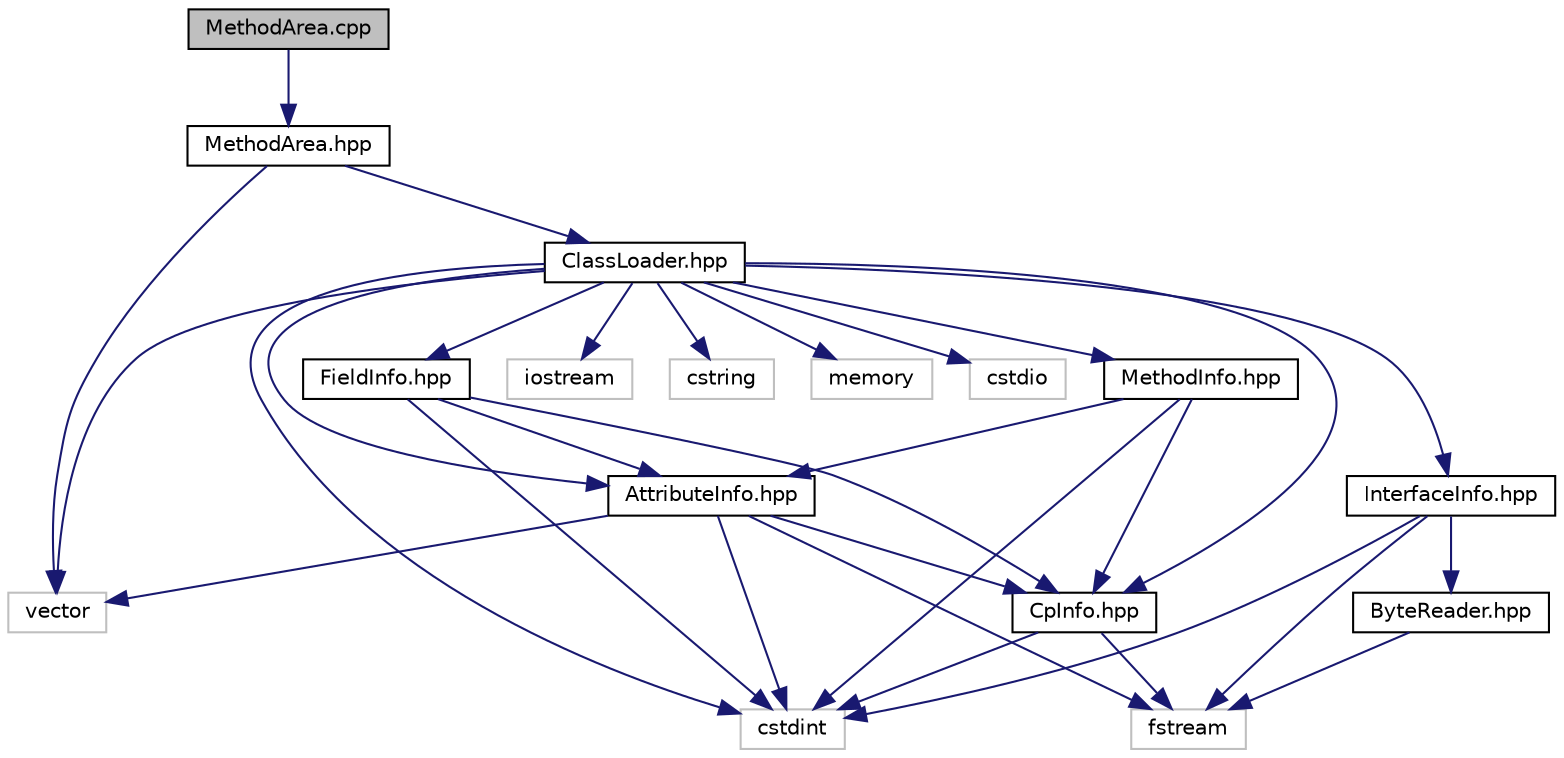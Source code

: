 digraph "MethodArea.cpp"
{
  edge [fontname="Helvetica",fontsize="10",labelfontname="Helvetica",labelfontsize="10"];
  node [fontname="Helvetica",fontsize="10",shape=record];
  Node1 [label="MethodArea.cpp",height=0.2,width=0.4,color="black", fillcolor="grey75", style="filled", fontcolor="black"];
  Node1 -> Node2 [color="midnightblue",fontsize="10",style="solid",fontname="Helvetica"];
  Node2 [label="MethodArea.hpp",height=0.2,width=0.4,color="black", fillcolor="white", style="filled",URL="$_method_area_8hpp.html",tooltip="Declarações do MethodArea, estrutura responsável por guardar todas as estruturas ClassLoader. "];
  Node2 -> Node3 [color="midnightblue",fontsize="10",style="solid",fontname="Helvetica"];
  Node3 [label="vector",height=0.2,width=0.4,color="grey75", fillcolor="white", style="filled"];
  Node2 -> Node4 [color="midnightblue",fontsize="10",style="solid",fontname="Helvetica"];
  Node4 [label="ClassLoader.hpp",height=0.2,width=0.4,color="black", fillcolor="white", style="filled",URL="$_class_loader_8hpp.html",tooltip="Declarações das funções do ClassLoader para salvar todos os bytes de .class corretamente. "];
  Node4 -> Node5 [color="midnightblue",fontsize="10",style="solid",fontname="Helvetica"];
  Node5 [label="cstdint",height=0.2,width=0.4,color="grey75", fillcolor="white", style="filled"];
  Node4 -> Node6 [color="midnightblue",fontsize="10",style="solid",fontname="Helvetica"];
  Node6 [label="iostream",height=0.2,width=0.4,color="grey75", fillcolor="white", style="filled"];
  Node4 -> Node7 [color="midnightblue",fontsize="10",style="solid",fontname="Helvetica"];
  Node7 [label="cstring",height=0.2,width=0.4,color="grey75", fillcolor="white", style="filled"];
  Node4 -> Node3 [color="midnightblue",fontsize="10",style="solid",fontname="Helvetica"];
  Node4 -> Node8 [color="midnightblue",fontsize="10",style="solid",fontname="Helvetica"];
  Node8 [label="memory",height=0.2,width=0.4,color="grey75", fillcolor="white", style="filled"];
  Node4 -> Node9 [color="midnightblue",fontsize="10",style="solid",fontname="Helvetica"];
  Node9 [label="cstdio",height=0.2,width=0.4,color="grey75", fillcolor="white", style="filled"];
  Node4 -> Node10 [color="midnightblue",fontsize="10",style="solid",fontname="Helvetica"];
  Node10 [label="CpInfo.hpp",height=0.2,width=0.4,color="black", fillcolor="white", style="filled",URL="$_cp_info_8hpp.html",tooltip="Declarações das funções e dos atributos do Pool de constantes. "];
  Node10 -> Node5 [color="midnightblue",fontsize="10",style="solid",fontname="Helvetica"];
  Node10 -> Node11 [color="midnightblue",fontsize="10",style="solid",fontname="Helvetica"];
  Node11 [label="fstream",height=0.2,width=0.4,color="grey75", fillcolor="white", style="filled"];
  Node4 -> Node12 [color="midnightblue",fontsize="10",style="solid",fontname="Helvetica"];
  Node12 [label="MethodInfo.hpp",height=0.2,width=0.4,color="black", fillcolor="white", style="filled",URL="$_method_info_8hpp.html",tooltip="Declarações das funções do MethodInfo estrutura responsável por guardas as informaçoes dos metodos do..."];
  Node12 -> Node5 [color="midnightblue",fontsize="10",style="solid",fontname="Helvetica"];
  Node12 -> Node13 [color="midnightblue",fontsize="10",style="solid",fontname="Helvetica"];
  Node13 [label="AttributeInfo.hpp",height=0.2,width=0.4,color="black", fillcolor="white", style="filled",URL="$_attribute_info_8hpp.html",tooltip="Declarações das funções do AttributeInfo para tratamento dos atributos do arquivo ..."];
  Node13 -> Node5 [color="midnightblue",fontsize="10",style="solid",fontname="Helvetica"];
  Node13 -> Node3 [color="midnightblue",fontsize="10",style="solid",fontname="Helvetica"];
  Node13 -> Node11 [color="midnightblue",fontsize="10",style="solid",fontname="Helvetica"];
  Node13 -> Node10 [color="midnightblue",fontsize="10",style="solid",fontname="Helvetica"];
  Node12 -> Node10 [color="midnightblue",fontsize="10",style="solid",fontname="Helvetica"];
  Node4 -> Node14 [color="midnightblue",fontsize="10",style="solid",fontname="Helvetica"];
  Node14 [label="InterfaceInfo.hpp",height=0.2,width=0.4,color="black", fillcolor="white", style="filled",URL="$_interface_info_8hpp.html",tooltip="Declarações das funções e atributos de InterfaceInfo. "];
  Node14 -> Node11 [color="midnightblue",fontsize="10",style="solid",fontname="Helvetica"];
  Node14 -> Node5 [color="midnightblue",fontsize="10",style="solid",fontname="Helvetica"];
  Node14 -> Node15 [color="midnightblue",fontsize="10",style="solid",fontname="Helvetica"];
  Node15 [label="ByteReader.hpp",height=0.2,width=0.4,color="black", fillcolor="white", style="filled",URL="$_byte_reader_8hpp.html",tooltip="Declarações das funções do ByteReader para leitura dos bytes no arquivo .class. "];
  Node15 -> Node11 [color="midnightblue",fontsize="10",style="solid",fontname="Helvetica"];
  Node4 -> Node16 [color="midnightblue",fontsize="10",style="solid",fontname="Helvetica"];
  Node16 [label="FieldInfo.hpp",height=0.2,width=0.4,color="black", fillcolor="white", style="filled",URL="$_field_info_8hpp.html",tooltip="Declarações das funções do FieldInfo para tratamento dos fields do arquivo .class. "];
  Node16 -> Node10 [color="midnightblue",fontsize="10",style="solid",fontname="Helvetica"];
  Node16 -> Node13 [color="midnightblue",fontsize="10",style="solid",fontname="Helvetica"];
  Node16 -> Node5 [color="midnightblue",fontsize="10",style="solid",fontname="Helvetica"];
  Node4 -> Node13 [color="midnightblue",fontsize="10",style="solid",fontname="Helvetica"];
}
